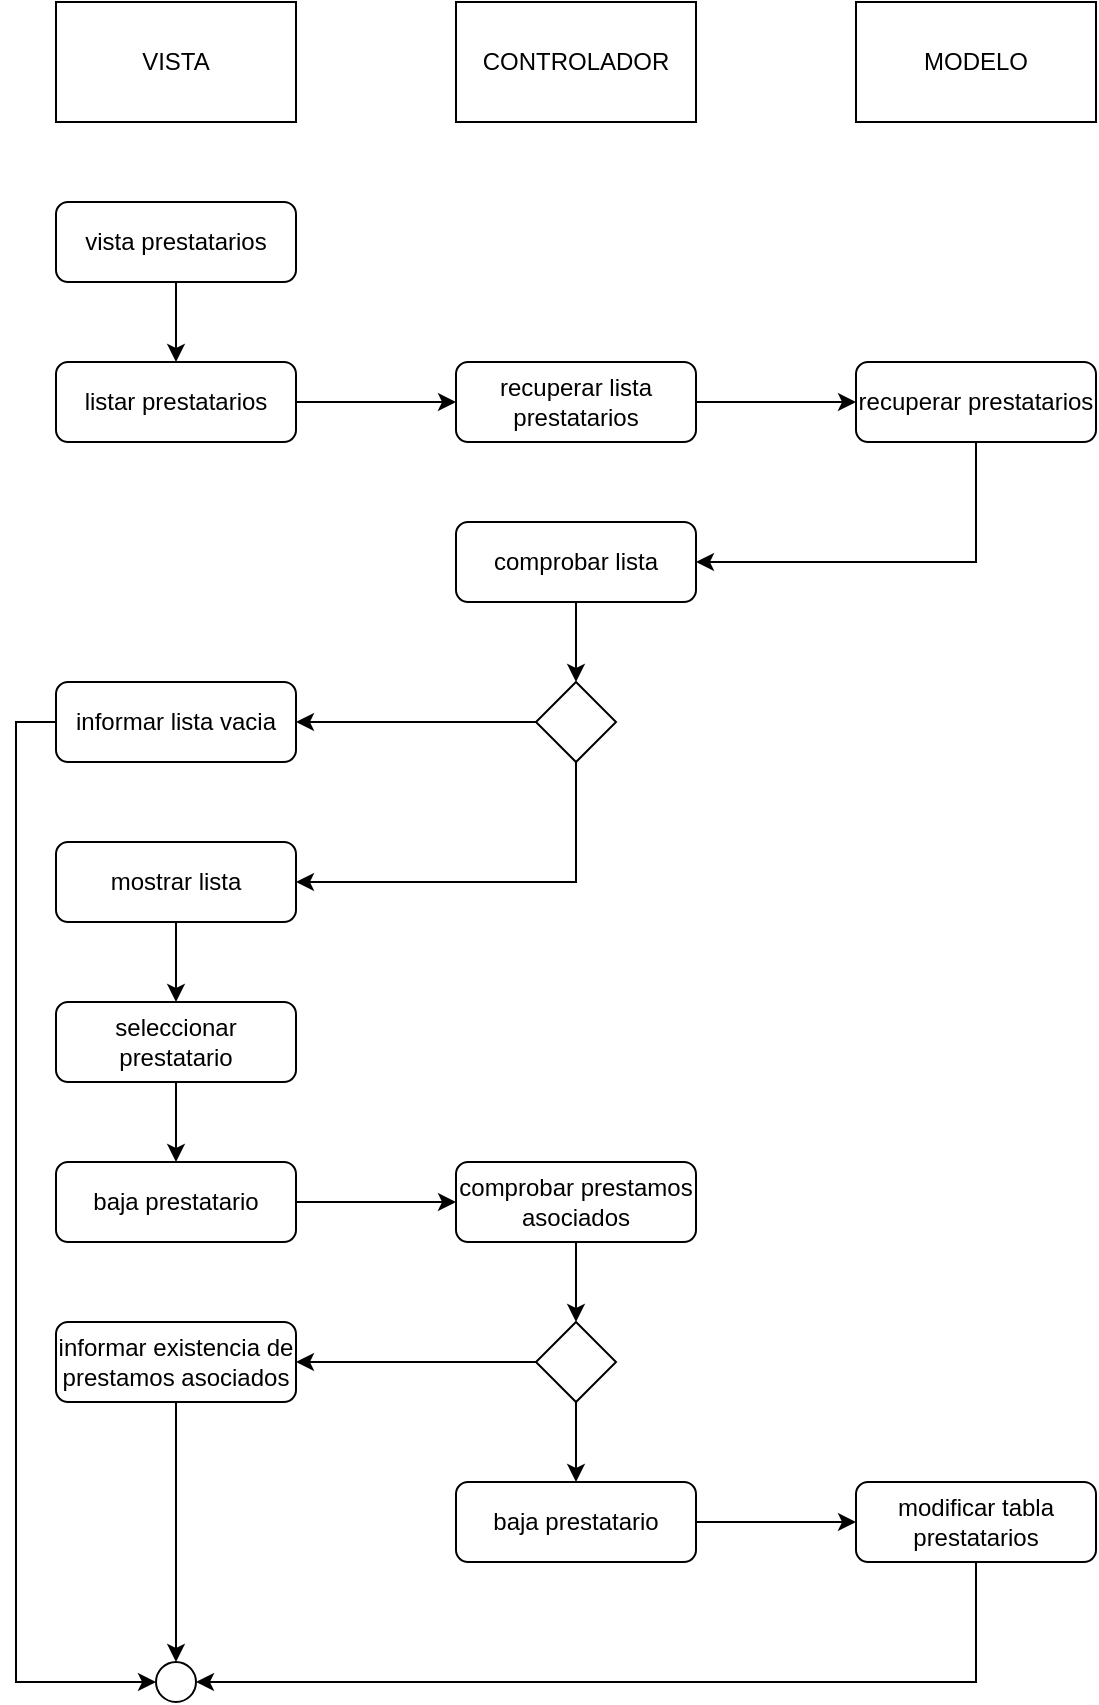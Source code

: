 <mxfile version="28.2.5">
  <diagram name="Página-1" id="mBNOUrHe9YcUr39tz25Z">
    <mxGraphModel dx="1426" dy="679" grid="1" gridSize="10" guides="1" tooltips="1" connect="1" arrows="1" fold="1" page="1" pageScale="1" pageWidth="827" pageHeight="1169" math="0" shadow="0">
      <root>
        <mxCell id="0" />
        <mxCell id="1" parent="0" />
        <mxCell id="FpeiSymFSRnBGDmZxePF-1" value="VISTA" style="rounded=0;whiteSpace=wrap;html=1;" vertex="1" parent="1">
          <mxGeometry x="120" y="20" width="120" height="60" as="geometry" />
        </mxCell>
        <mxCell id="FpeiSymFSRnBGDmZxePF-2" value="CONTROLADOR" style="rounded=0;whiteSpace=wrap;html=1;" vertex="1" parent="1">
          <mxGeometry x="320" y="20" width="120" height="60" as="geometry" />
        </mxCell>
        <mxCell id="FpeiSymFSRnBGDmZxePF-3" value="MODELO" style="rounded=0;whiteSpace=wrap;html=1;" vertex="1" parent="1">
          <mxGeometry x="520" y="20" width="120" height="60" as="geometry" />
        </mxCell>
        <mxCell id="FpeiSymFSRnBGDmZxePF-4" style="edgeStyle=orthogonalEdgeStyle;rounded=0;orthogonalLoop=1;jettySize=auto;html=1;exitX=0.5;exitY=1;exitDx=0;exitDy=0;entryX=0.5;entryY=0;entryDx=0;entryDy=0;" edge="1" parent="1" source="FpeiSymFSRnBGDmZxePF-5" target="FpeiSymFSRnBGDmZxePF-13">
          <mxGeometry relative="1" as="geometry" />
        </mxCell>
        <mxCell id="FpeiSymFSRnBGDmZxePF-5" value="comprobar prestamos asociados" style="rounded=1;whiteSpace=wrap;html=1;" vertex="1" parent="1">
          <mxGeometry x="320" y="600" width="120" height="40" as="geometry" />
        </mxCell>
        <mxCell id="FpeiSymFSRnBGDmZxePF-6" style="edgeStyle=orthogonalEdgeStyle;rounded=0;orthogonalLoop=1;jettySize=auto;html=1;exitX=0.5;exitY=1;exitDx=0;exitDy=0;entryX=0.5;entryY=0;entryDx=0;entryDy=0;" edge="1" parent="1" source="FpeiSymFSRnBGDmZxePF-7" target="FpeiSymFSRnBGDmZxePF-10">
          <mxGeometry relative="1" as="geometry" />
        </mxCell>
        <mxCell id="FpeiSymFSRnBGDmZxePF-7" value="informar existencia de prestamos asociados" style="rounded=1;whiteSpace=wrap;html=1;" vertex="1" parent="1">
          <mxGeometry x="120" y="680" width="120" height="40" as="geometry" />
        </mxCell>
        <mxCell id="FpeiSymFSRnBGDmZxePF-8" style="edgeStyle=orthogonalEdgeStyle;rounded=0;orthogonalLoop=1;jettySize=auto;html=1;exitX=1;exitY=0.5;exitDx=0;exitDy=0;" edge="1" parent="1" source="FpeiSymFSRnBGDmZxePF-9" target="FpeiSymFSRnBGDmZxePF-15">
          <mxGeometry relative="1" as="geometry" />
        </mxCell>
        <mxCell id="FpeiSymFSRnBGDmZxePF-9" value="baja prestatario" style="rounded=1;whiteSpace=wrap;html=1;" vertex="1" parent="1">
          <mxGeometry x="320" y="760" width="120" height="40" as="geometry" />
        </mxCell>
        <mxCell id="FpeiSymFSRnBGDmZxePF-10" value="" style="ellipse;whiteSpace=wrap;html=1;aspect=fixed;fillStyle=solid;fillColor=light-dark(#FFFFFF,#121212);" vertex="1" parent="1">
          <mxGeometry x="170" y="850" width="20" height="20" as="geometry" />
        </mxCell>
        <mxCell id="FpeiSymFSRnBGDmZxePF-11" style="edgeStyle=orthogonalEdgeStyle;rounded=0;orthogonalLoop=1;jettySize=auto;html=1;exitX=0.5;exitY=1;exitDx=0;exitDy=0;entryX=0.5;entryY=0;entryDx=0;entryDy=0;" edge="1" parent="1" source="FpeiSymFSRnBGDmZxePF-13" target="FpeiSymFSRnBGDmZxePF-9">
          <mxGeometry relative="1" as="geometry" />
        </mxCell>
        <mxCell id="FpeiSymFSRnBGDmZxePF-12" style="edgeStyle=orthogonalEdgeStyle;rounded=0;orthogonalLoop=1;jettySize=auto;html=1;exitX=0;exitY=0.5;exitDx=0;exitDy=0;" edge="1" parent="1" source="FpeiSymFSRnBGDmZxePF-13" target="FpeiSymFSRnBGDmZxePF-7">
          <mxGeometry relative="1" as="geometry" />
        </mxCell>
        <mxCell id="FpeiSymFSRnBGDmZxePF-13" value="" style="rhombus;whiteSpace=wrap;html=1;" vertex="1" parent="1">
          <mxGeometry x="360" y="680" width="40" height="40" as="geometry" />
        </mxCell>
        <mxCell id="FpeiSymFSRnBGDmZxePF-14" style="edgeStyle=orthogonalEdgeStyle;rounded=0;orthogonalLoop=1;jettySize=auto;html=1;exitX=0.5;exitY=1;exitDx=0;exitDy=0;entryX=1;entryY=0.5;entryDx=0;entryDy=0;" edge="1" parent="1" source="FpeiSymFSRnBGDmZxePF-15" target="FpeiSymFSRnBGDmZxePF-10">
          <mxGeometry relative="1" as="geometry" />
        </mxCell>
        <mxCell id="FpeiSymFSRnBGDmZxePF-15" value="modificar tabla prestatarios" style="rounded=1;whiteSpace=wrap;html=1;" vertex="1" parent="1">
          <mxGeometry x="520" y="760" width="120" height="40" as="geometry" />
        </mxCell>
        <mxCell id="FpeiSymFSRnBGDmZxePF-16" style="edgeStyle=orthogonalEdgeStyle;rounded=0;orthogonalLoop=1;jettySize=auto;html=1;exitX=1;exitY=0.5;exitDx=0;exitDy=0;entryX=0;entryY=0.5;entryDx=0;entryDy=0;" edge="1" parent="1" source="FpeiSymFSRnBGDmZxePF-17" target="FpeiSymFSRnBGDmZxePF-5">
          <mxGeometry relative="1" as="geometry" />
        </mxCell>
        <mxCell id="FpeiSymFSRnBGDmZxePF-17" value="baja prestatario" style="rounded=1;whiteSpace=wrap;html=1;" vertex="1" parent="1">
          <mxGeometry x="120" y="600" width="120" height="40" as="geometry" />
        </mxCell>
        <mxCell id="FpeiSymFSRnBGDmZxePF-18" style="edgeStyle=orthogonalEdgeStyle;rounded=0;orthogonalLoop=1;jettySize=auto;html=1;exitX=0.5;exitY=1;exitDx=0;exitDy=0;entryX=0.5;entryY=0;entryDx=0;entryDy=0;" edge="1" parent="1" source="FpeiSymFSRnBGDmZxePF-19" target="FpeiSymFSRnBGDmZxePF-21">
          <mxGeometry relative="1" as="geometry" />
        </mxCell>
        <mxCell id="FpeiSymFSRnBGDmZxePF-19" value="vista prestatarios" style="rounded=1;whiteSpace=wrap;html=1;" vertex="1" parent="1">
          <mxGeometry x="120" y="120" width="120" height="40" as="geometry" />
        </mxCell>
        <mxCell id="FpeiSymFSRnBGDmZxePF-20" style="edgeStyle=orthogonalEdgeStyle;rounded=0;orthogonalLoop=1;jettySize=auto;html=1;exitX=1;exitY=0.5;exitDx=0;exitDy=0;entryX=0;entryY=0.5;entryDx=0;entryDy=0;" edge="1" parent="1" source="FpeiSymFSRnBGDmZxePF-21" target="FpeiSymFSRnBGDmZxePF-23">
          <mxGeometry relative="1" as="geometry" />
        </mxCell>
        <mxCell id="FpeiSymFSRnBGDmZxePF-21" value="listar prestatarios" style="rounded=1;whiteSpace=wrap;html=1;" vertex="1" parent="1">
          <mxGeometry x="120" y="200" width="120" height="40" as="geometry" />
        </mxCell>
        <mxCell id="FpeiSymFSRnBGDmZxePF-22" style="edgeStyle=orthogonalEdgeStyle;rounded=0;orthogonalLoop=1;jettySize=auto;html=1;exitX=1;exitY=0.5;exitDx=0;exitDy=0;entryX=0;entryY=0.5;entryDx=0;entryDy=0;" edge="1" parent="1" source="FpeiSymFSRnBGDmZxePF-23" target="FpeiSymFSRnBGDmZxePF-25">
          <mxGeometry relative="1" as="geometry" />
        </mxCell>
        <mxCell id="FpeiSymFSRnBGDmZxePF-23" value="recuperar lista prestatarios" style="rounded=1;whiteSpace=wrap;html=1;" vertex="1" parent="1">
          <mxGeometry x="320" y="200" width="120" height="40" as="geometry" />
        </mxCell>
        <mxCell id="FpeiSymFSRnBGDmZxePF-24" style="edgeStyle=orthogonalEdgeStyle;rounded=0;orthogonalLoop=1;jettySize=auto;html=1;exitX=0.5;exitY=1;exitDx=0;exitDy=0;entryX=1;entryY=0.5;entryDx=0;entryDy=0;" edge="1" parent="1" source="FpeiSymFSRnBGDmZxePF-25" target="FpeiSymFSRnBGDmZxePF-30">
          <mxGeometry relative="1" as="geometry" />
        </mxCell>
        <mxCell id="FpeiSymFSRnBGDmZxePF-25" value="recuperar prestatarios" style="rounded=1;whiteSpace=wrap;html=1;" vertex="1" parent="1">
          <mxGeometry x="520" y="200" width="120" height="40" as="geometry" />
        </mxCell>
        <mxCell id="FpeiSymFSRnBGDmZxePF-26" style="edgeStyle=orthogonalEdgeStyle;rounded=0;orthogonalLoop=1;jettySize=auto;html=1;exitX=0;exitY=0.5;exitDx=0;exitDy=0;entryX=1;entryY=0.5;entryDx=0;entryDy=0;" edge="1" parent="1" source="FpeiSymFSRnBGDmZxePF-28" target="FpeiSymFSRnBGDmZxePF-32">
          <mxGeometry relative="1" as="geometry" />
        </mxCell>
        <mxCell id="FpeiSymFSRnBGDmZxePF-27" style="edgeStyle=orthogonalEdgeStyle;rounded=0;orthogonalLoop=1;jettySize=auto;html=1;exitX=0.5;exitY=1;exitDx=0;exitDy=0;entryX=1;entryY=0.5;entryDx=0;entryDy=0;" edge="1" parent="1" source="FpeiSymFSRnBGDmZxePF-28" target="FpeiSymFSRnBGDmZxePF-34">
          <mxGeometry relative="1" as="geometry" />
        </mxCell>
        <mxCell id="FpeiSymFSRnBGDmZxePF-28" value="" style="rhombus;whiteSpace=wrap;html=1;" vertex="1" parent="1">
          <mxGeometry x="360" y="360" width="40" height="40" as="geometry" />
        </mxCell>
        <mxCell id="FpeiSymFSRnBGDmZxePF-29" style="edgeStyle=orthogonalEdgeStyle;rounded=0;orthogonalLoop=1;jettySize=auto;html=1;exitX=0.5;exitY=1;exitDx=0;exitDy=0;entryX=0.5;entryY=0;entryDx=0;entryDy=0;" edge="1" parent="1" source="FpeiSymFSRnBGDmZxePF-30" target="FpeiSymFSRnBGDmZxePF-28">
          <mxGeometry relative="1" as="geometry" />
        </mxCell>
        <mxCell id="FpeiSymFSRnBGDmZxePF-30" value="comprobar lista" style="rounded=1;whiteSpace=wrap;html=1;" vertex="1" parent="1">
          <mxGeometry x="320" y="280" width="120" height="40" as="geometry" />
        </mxCell>
        <mxCell id="FpeiSymFSRnBGDmZxePF-31" style="edgeStyle=orthogonalEdgeStyle;rounded=0;orthogonalLoop=1;jettySize=auto;html=1;exitX=0;exitY=0.5;exitDx=0;exitDy=0;entryX=0;entryY=0.5;entryDx=0;entryDy=0;" edge="1" parent="1" source="FpeiSymFSRnBGDmZxePF-32" target="FpeiSymFSRnBGDmZxePF-10">
          <mxGeometry relative="1" as="geometry" />
        </mxCell>
        <mxCell id="FpeiSymFSRnBGDmZxePF-32" value="informar lista vacia" style="rounded=1;whiteSpace=wrap;html=1;" vertex="1" parent="1">
          <mxGeometry x="120" y="360" width="120" height="40" as="geometry" />
        </mxCell>
        <mxCell id="FpeiSymFSRnBGDmZxePF-33" style="edgeStyle=orthogonalEdgeStyle;rounded=0;orthogonalLoop=1;jettySize=auto;html=1;exitX=0.5;exitY=1;exitDx=0;exitDy=0;entryX=0.5;entryY=0;entryDx=0;entryDy=0;" edge="1" parent="1" source="FpeiSymFSRnBGDmZxePF-34" target="FpeiSymFSRnBGDmZxePF-36">
          <mxGeometry relative="1" as="geometry" />
        </mxCell>
        <mxCell id="FpeiSymFSRnBGDmZxePF-34" value="mostrar lista" style="rounded=1;whiteSpace=wrap;html=1;" vertex="1" parent="1">
          <mxGeometry x="120" y="440" width="120" height="40" as="geometry" />
        </mxCell>
        <mxCell id="FpeiSymFSRnBGDmZxePF-35" style="edgeStyle=orthogonalEdgeStyle;rounded=0;orthogonalLoop=1;jettySize=auto;html=1;exitX=0.5;exitY=1;exitDx=0;exitDy=0;" edge="1" parent="1" source="FpeiSymFSRnBGDmZxePF-36" target="FpeiSymFSRnBGDmZxePF-17">
          <mxGeometry relative="1" as="geometry" />
        </mxCell>
        <mxCell id="FpeiSymFSRnBGDmZxePF-36" value="seleccionar prestatario" style="rounded=1;whiteSpace=wrap;html=1;" vertex="1" parent="1">
          <mxGeometry x="120" y="520" width="120" height="40" as="geometry" />
        </mxCell>
      </root>
    </mxGraphModel>
  </diagram>
</mxfile>
